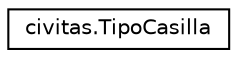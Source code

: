 digraph "Representación gráfica de la clase"
{
  edge [fontname="Helvetica",fontsize="10",labelfontname="Helvetica",labelfontsize="10"];
  node [fontname="Helvetica",fontsize="10",shape=record];
  rankdir="LR";
  Node0 [label="civitas.TipoCasilla",height=0.2,width=0.4,color="black", fillcolor="white", style="filled",URL="$enumcivitas_1_1TipoCasilla.html",tooltip="Almacena todos los tipos de casilla posibles en el juego. "];
}
